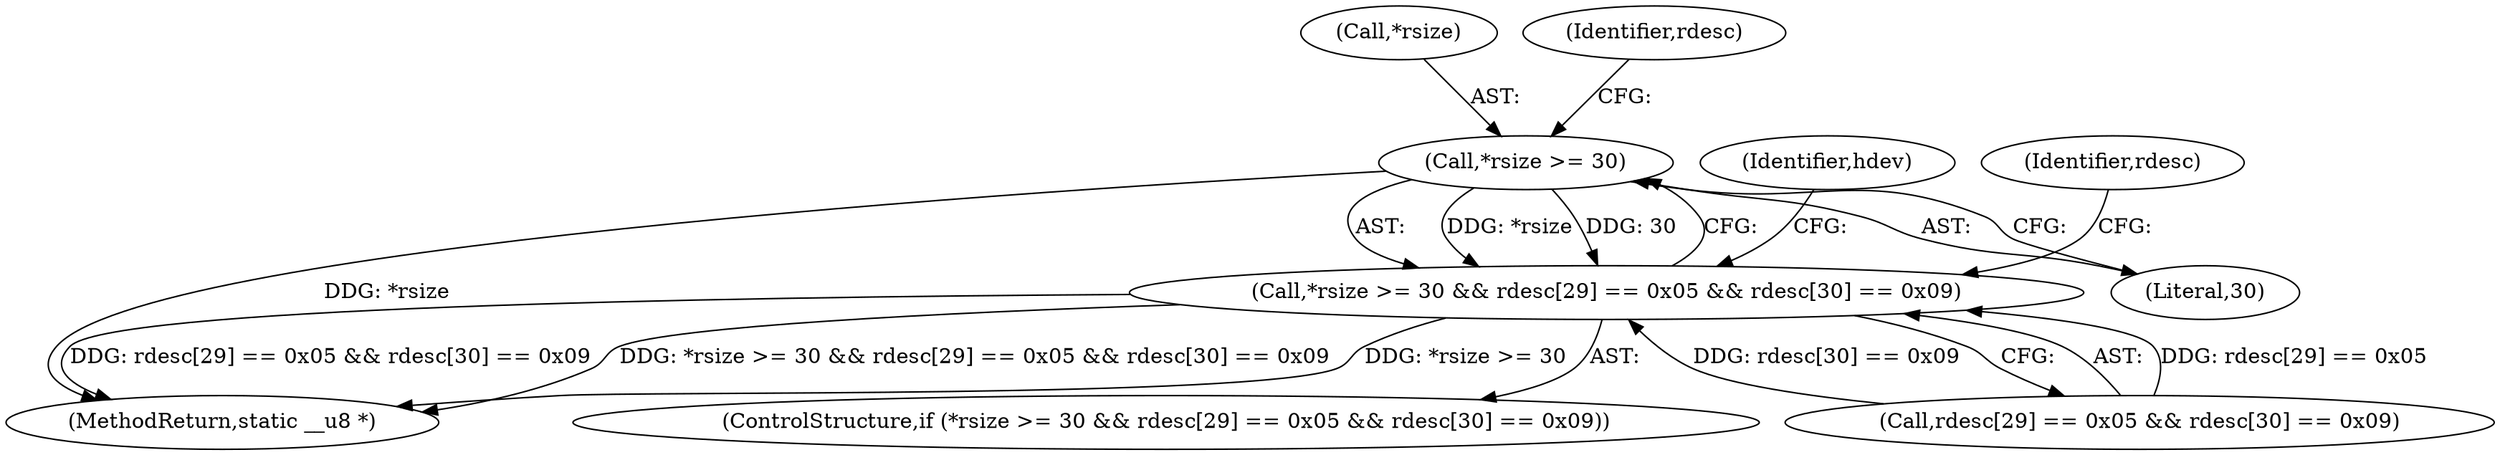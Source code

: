 digraph "0_linux_4ab25786c87eb20857bbb715c3ae34ec8fd6a214_2@pointer" {
"1000107" [label="(Call,*rsize >= 30)"];
"1000106" [label="(Call,*rsize >= 30 && rdesc[29] == 0x05 && rdesc[30] == 0x09)"];
"1000108" [label="(Call,*rsize)"];
"1000133" [label="(MethodReturn,static __u8 *)"];
"1000105" [label="(ControlStructure,if (*rsize >= 30 && rdesc[29] == 0x05 && rdesc[30] == 0x09))"];
"1000114" [label="(Identifier,rdesc)"];
"1000111" [label="(Call,rdesc[29] == 0x05 && rdesc[30] == 0x09)"];
"1000110" [label="(Literal,30)"];
"1000124" [label="(Identifier,hdev)"];
"1000132" [label="(Identifier,rdesc)"];
"1000107" [label="(Call,*rsize >= 30)"];
"1000106" [label="(Call,*rsize >= 30 && rdesc[29] == 0x05 && rdesc[30] == 0x09)"];
"1000107" -> "1000106"  [label="AST: "];
"1000107" -> "1000110"  [label="CFG: "];
"1000108" -> "1000107"  [label="AST: "];
"1000110" -> "1000107"  [label="AST: "];
"1000114" -> "1000107"  [label="CFG: "];
"1000106" -> "1000107"  [label="CFG: "];
"1000107" -> "1000133"  [label="DDG: *rsize"];
"1000107" -> "1000106"  [label="DDG: *rsize"];
"1000107" -> "1000106"  [label="DDG: 30"];
"1000106" -> "1000105"  [label="AST: "];
"1000106" -> "1000111"  [label="CFG: "];
"1000111" -> "1000106"  [label="AST: "];
"1000124" -> "1000106"  [label="CFG: "];
"1000132" -> "1000106"  [label="CFG: "];
"1000106" -> "1000133"  [label="DDG: *rsize >= 30"];
"1000106" -> "1000133"  [label="DDG: rdesc[29] == 0x05 && rdesc[30] == 0x09"];
"1000106" -> "1000133"  [label="DDG: *rsize >= 30 && rdesc[29] == 0x05 && rdesc[30] == 0x09"];
"1000111" -> "1000106"  [label="DDG: rdesc[29] == 0x05"];
"1000111" -> "1000106"  [label="DDG: rdesc[30] == 0x09"];
}
